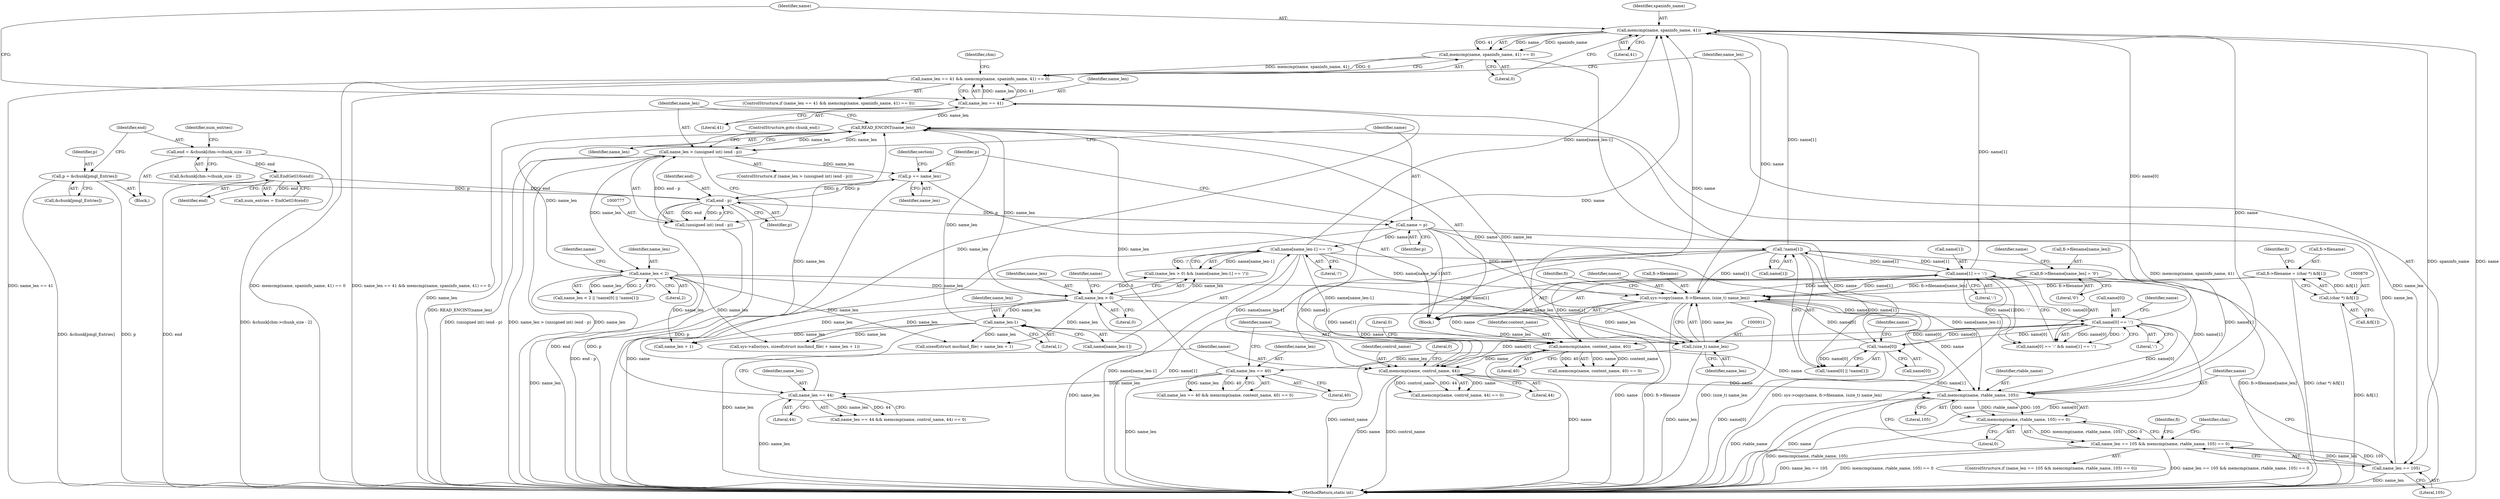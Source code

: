 digraph "0_libmspack_2f084136cfe0d05e5bf5703f3e83c6d955234b4d@API" {
"1000979" [label="(Call,memcmp(name, spaninfo_name, 41))"];
"1000804" [label="(Call,!name[1])"];
"1000782" [label="(Call,name = p)"];
"1000778" [label="(Call,end - p)"];
"1000765" [label="(Call,EndGetI16(end))"];
"1000753" [label="(Call,end = &chunk[chm->chunk_size - 2])"];
"1000747" [label="(Call,p = &chunk[pmgl_Entries])"];
"1000785" [label="(Call,p += name_len)"];
"1000774" [label="(Call,name_len > (unsigned int) (end - p))"];
"1000771" [label="(Call,READ_ENCINT(name_len))"];
"1000995" [label="(Call,name_len == 105)"];
"1000975" [label="(Call,name_len == 41)"];
"1000955" [label="(Call,name_len == 44)"];
"1000935" [label="(Call,name_len == 40)"];
"1000910" [label="(Call,(size_t) name_len)"];
"1000826" [label="(Call,name_len-1)"];
"1000820" [label="(Call,name_len > 0)"];
"1000796" [label="(Call,name_len < 2)"];
"1000776" [label="(Call,(unsigned int) (end - p))"];
"1000927" [label="(Call,name[1] == ':')"];
"1000905" [label="(Call,sys->copy(name, fi->filename, (size_t) name_len))"];
"1000823" [label="(Call,name[name_len-1] == '/')"];
"1000922" [label="(Call,name[0] == ':')"];
"1000800" [label="(Call,!name[0])"];
"1000865" [label="(Call,fi->filename = (char *) &fi[1])"];
"1000869" [label="(Call,(char *) &fi[1])"];
"1000913" [label="(Call,fi->filename[name_len] = '\0')"];
"1000939" [label="(Call,memcmp(name, content_name, 40))"];
"1000959" [label="(Call,memcmp(name, control_name, 44))"];
"1000978" [label="(Call,memcmp(name, spaninfo_name, 41) == 0)"];
"1000974" [label="(Call,name_len == 41 && memcmp(name, spaninfo_name, 41) == 0)"];
"1000999" [label="(Call,memcmp(name, rtable_name, 105))"];
"1000998" [label="(Call,memcmp(name, rtable_name, 105) == 0)"];
"1000994" [label="(Call,name_len == 105 && memcmp(name, rtable_name, 105) == 0)"];
"1000784" [label="(Identifier,p)"];
"1000786" [label="(Identifier,p)"];
"1000927" [label="(Call,name[1] == ':')"];
"1000912" [label="(Identifier,name_len)"];
"1000956" [label="(Identifier,name_len)"];
"1000764" [label="(Identifier,num_entries)"];
"1000994" [label="(Call,name_len == 105 && memcmp(name, rtable_name, 105) == 0)"];
"1000980" [label="(Identifier,name)"];
"1000869" [label="(Call,(char *) &fi[1])"];
"1000801" [label="(Call,name[0])"];
"1000941" [label="(Identifier,content_name)"];
"1000797" [label="(Identifier,name_len)"];
"1000821" [label="(Identifier,name_len)"];
"1000934" [label="(Call,name_len == 40 && memcmp(name, content_name, 40) == 0)"];
"1000782" [label="(Call,name = p)"];
"1000825" [label="(Identifier,name)"];
"1000753" [label="(Call,end = &chunk[chm->chunk_size - 2])"];
"1000820" [label="(Call,name_len > 0)"];
"1000800" [label="(Call,!name[0])"];
"1000916" [label="(Identifier,fi)"];
"1000819" [label="(Call,(name_len > 0) && (name[name_len-1] == '/'))"];
"1000935" [label="(Call,name_len == 40)"];
"1000942" [label="(Literal,40)"];
"1001003" [label="(Literal,0)"];
"1000871" [label="(Call,&fi[1])"];
"1000955" [label="(Call,name_len == 44)"];
"1000789" [label="(Identifier,section)"];
"1000806" [label="(Identifier,name)"];
"1001014" [label="(Identifier,fi)"];
"1000804" [label="(Call,!name[1])"];
"1000937" [label="(Literal,40)"];
"1000938" [label="(Call,memcmp(name, content_name, 40) == 0)"];
"1000773" [label="(ControlStructure,if (name_len > (unsigned int) (end - p)))"];
"1000954" [label="(Call,name_len == 44 && memcmp(name, control_name, 44) == 0)"];
"1000780" [label="(Identifier,p)"];
"1000802" [label="(Identifier,name)"];
"1000852" [label="(Call,name_len + 1)"];
"1000754" [label="(Identifier,end)"];
"1000826" [label="(Call,name_len-1)"];
"1000828" [label="(Literal,1)"];
"1000775" [label="(Identifier,name_len)"];
"1000957" [label="(Literal,44)"];
"1000939" [label="(Call,memcmp(name, content_name, 40))"];
"1000906" [label="(Identifier,name)"];
"1000778" [label="(Call,end - p)"];
"1000795" [label="(Call,name_len < 2 || !name[0] || !name[1])"];
"1000958" [label="(Call,memcmp(name, control_name, 44) == 0)"];
"1000776" [label="(Call,(unsigned int) (end - p))"];
"1001002" [label="(Literal,105)"];
"1000940" [label="(Identifier,name)"];
"1000983" [label="(Literal,0)"];
"1000877" [label="(Identifier,fi)"];
"1000961" [label="(Identifier,control_name)"];
"1000798" [label="(Literal,2)"];
"1000865" [label="(Call,fi->filename = (char *) &fi[1])"];
"1000979" [label="(Call,memcmp(name, spaninfo_name, 41))"];
"1000974" [label="(Call,name_len == 41 && memcmp(name, spaninfo_name, 41) == 0)"];
"1000977" [label="(Literal,41)"];
"1000982" [label="(Literal,41)"];
"1001000" [label="(Identifier,name)"];
"1000905" [label="(Call,sys->copy(name, fi->filename, (size_t) name_len))"];
"1000926" [label="(Literal,':')"];
"1000998" [label="(Call,memcmp(name, rtable_name, 105) == 0)"];
"1000929" [label="(Identifier,name)"];
"1000928" [label="(Call,name[1])"];
"1000805" [label="(Call,name[1])"];
"1000822" [label="(Literal,0)"];
"1000999" [label="(Call,memcmp(name, rtable_name, 105))"];
"1000796" [label="(Call,name_len < 2)"];
"1000975" [label="(Call,name_len == 41)"];
"1000959" [label="(Call,memcmp(name, control_name, 44))"];
"1000914" [label="(Call,fi->filename[name_len])"];
"1000763" [label="(Call,num_entries = EndGetI16(end))"];
"1000943" [label="(Literal,0)"];
"1000919" [label="(Literal,'\0')"];
"1000907" [label="(Call,fi->filename)"];
"1001001" [label="(Identifier,rtable_name)"];
"1000924" [label="(Identifier,name)"];
"1000997" [label="(Literal,105)"];
"1000921" [label="(Call,name[0] == ':' && name[1] == ':')"];
"1000960" [label="(Identifier,name)"];
"1000772" [label="(Identifier,name_len)"];
"1000765" [label="(Call,EndGetI16(end))"];
"1000770" [label="(Block,)"];
"1000913" [label="(Call,fi->filename[name_len] = '\0')"];
"1000847" [label="(Call,sys->alloc(sys, sizeof(struct mschmd_file) + name_len + 1))"];
"1000799" [label="(Call,!name[0] || !name[1])"];
"1000824" [label="(Call,name[name_len-1])"];
"1000978" [label="(Call,memcmp(name, spaninfo_name, 41) == 0)"];
"1000827" [label="(Identifier,name_len)"];
"1000755" [label="(Call,&chunk[chm->chunk_size - 2])"];
"1000981" [label="(Identifier,spaninfo_name)"];
"1000749" [label="(Call,&chunk[pmgl_Entries])"];
"1000687" [label="(Block,)"];
"1000988" [label="(Identifier,chm)"];
"1000936" [label="(Identifier,name_len)"];
"1000922" [label="(Call,name[0] == ':')"];
"1000783" [label="(Identifier,name)"];
"1000995" [label="(Call,name_len == 105)"];
"1000747" [label="(Call,p = &chunk[pmgl_Entries])"];
"1000787" [label="(Identifier,name_len)"];
"1000771" [label="(Call,READ_ENCINT(name_len))"];
"1000996" [label="(Identifier,name_len)"];
"1000781" [label="(ControlStructure,goto chunk_end;)"];
"1000973" [label="(ControlStructure,if (name_len == 41 && memcmp(name, spaninfo_name, 41) == 0))"];
"1000823" [label="(Call,name[name_len-1] == '/')"];
"1000976" [label="(Identifier,name_len)"];
"1000963" [label="(Literal,0)"];
"1000962" [label="(Literal,44)"];
"1000849" [label="(Call,sizeof(struct mschmd_file) + name_len + 1)"];
"1000748" [label="(Identifier,p)"];
"1000866" [label="(Call,fi->filename)"];
"1000774" [label="(Call,name_len > (unsigned int) (end - p))"];
"1000993" [label="(ControlStructure,if (name_len == 105 && memcmp(name, rtable_name, 105) == 0))"];
"1001059" [label="(MethodReturn,static int)"];
"1000931" [label="(Literal,':')"];
"1000829" [label="(Literal,'/')"];
"1000779" [label="(Identifier,end)"];
"1000923" [label="(Call,name[0])"];
"1001008" [label="(Identifier,chm)"];
"1000910" [label="(Call,(size_t) name_len)"];
"1000785" [label="(Call,p += name_len)"];
"1000766" [label="(Identifier,end)"];
"1000979" -> "1000978"  [label="AST: "];
"1000979" -> "1000982"  [label="CFG: "];
"1000980" -> "1000979"  [label="AST: "];
"1000981" -> "1000979"  [label="AST: "];
"1000982" -> "1000979"  [label="AST: "];
"1000983" -> "1000979"  [label="CFG: "];
"1000979" -> "1001059"  [label="DDG: spaninfo_name"];
"1000979" -> "1001059"  [label="DDG: name"];
"1000979" -> "1000978"  [label="DDG: name"];
"1000979" -> "1000978"  [label="DDG: spaninfo_name"];
"1000979" -> "1000978"  [label="DDG: 41"];
"1000804" -> "1000979"  [label="DDG: name[1]"];
"1000939" -> "1000979"  [label="DDG: name"];
"1000922" -> "1000979"  [label="DDG: name[0]"];
"1000959" -> "1000979"  [label="DDG: name"];
"1000927" -> "1000979"  [label="DDG: name[1]"];
"1000823" -> "1000979"  [label="DDG: name[name_len-1]"];
"1000905" -> "1000979"  [label="DDG: name"];
"1000979" -> "1000999"  [label="DDG: name"];
"1000804" -> "1000799"  [label="AST: "];
"1000804" -> "1000805"  [label="CFG: "];
"1000805" -> "1000804"  [label="AST: "];
"1000799" -> "1000804"  [label="CFG: "];
"1000804" -> "1001059"  [label="DDG: name[1]"];
"1000804" -> "1000799"  [label="DDG: name[1]"];
"1000782" -> "1000804"  [label="DDG: name"];
"1000927" -> "1000804"  [label="DDG: name[1]"];
"1000804" -> "1000905"  [label="DDG: name[1]"];
"1000804" -> "1000927"  [label="DDG: name[1]"];
"1000804" -> "1000939"  [label="DDG: name[1]"];
"1000804" -> "1000959"  [label="DDG: name[1]"];
"1000804" -> "1000999"  [label="DDG: name[1]"];
"1000782" -> "1000770"  [label="AST: "];
"1000782" -> "1000784"  [label="CFG: "];
"1000783" -> "1000782"  [label="AST: "];
"1000784" -> "1000782"  [label="AST: "];
"1000786" -> "1000782"  [label="CFG: "];
"1000782" -> "1001059"  [label="DDG: name"];
"1000778" -> "1000782"  [label="DDG: p"];
"1000782" -> "1000800"  [label="DDG: name"];
"1000782" -> "1000823"  [label="DDG: name"];
"1000782" -> "1000905"  [label="DDG: name"];
"1000778" -> "1000776"  [label="AST: "];
"1000778" -> "1000780"  [label="CFG: "];
"1000779" -> "1000778"  [label="AST: "];
"1000780" -> "1000778"  [label="AST: "];
"1000776" -> "1000778"  [label="CFG: "];
"1000778" -> "1001059"  [label="DDG: p"];
"1000778" -> "1001059"  [label="DDG: end"];
"1000778" -> "1000776"  [label="DDG: end"];
"1000778" -> "1000776"  [label="DDG: p"];
"1000765" -> "1000778"  [label="DDG: end"];
"1000747" -> "1000778"  [label="DDG: p"];
"1000785" -> "1000778"  [label="DDG: p"];
"1000778" -> "1000785"  [label="DDG: p"];
"1000765" -> "1000763"  [label="AST: "];
"1000765" -> "1000766"  [label="CFG: "];
"1000766" -> "1000765"  [label="AST: "];
"1000763" -> "1000765"  [label="CFG: "];
"1000765" -> "1001059"  [label="DDG: end"];
"1000765" -> "1000763"  [label="DDG: end"];
"1000753" -> "1000765"  [label="DDG: end"];
"1000753" -> "1000687"  [label="AST: "];
"1000753" -> "1000755"  [label="CFG: "];
"1000754" -> "1000753"  [label="AST: "];
"1000755" -> "1000753"  [label="AST: "];
"1000764" -> "1000753"  [label="CFG: "];
"1000753" -> "1001059"  [label="DDG: &chunk[chm->chunk_size - 2]"];
"1000747" -> "1000687"  [label="AST: "];
"1000747" -> "1000749"  [label="CFG: "];
"1000748" -> "1000747"  [label="AST: "];
"1000749" -> "1000747"  [label="AST: "];
"1000754" -> "1000747"  [label="CFG: "];
"1000747" -> "1001059"  [label="DDG: p"];
"1000747" -> "1001059"  [label="DDG: &chunk[pmgl_Entries]"];
"1000785" -> "1000770"  [label="AST: "];
"1000785" -> "1000787"  [label="CFG: "];
"1000786" -> "1000785"  [label="AST: "];
"1000787" -> "1000785"  [label="AST: "];
"1000789" -> "1000785"  [label="CFG: "];
"1000785" -> "1001059"  [label="DDG: p"];
"1000774" -> "1000785"  [label="DDG: name_len"];
"1000774" -> "1000773"  [label="AST: "];
"1000774" -> "1000776"  [label="CFG: "];
"1000775" -> "1000774"  [label="AST: "];
"1000776" -> "1000774"  [label="AST: "];
"1000781" -> "1000774"  [label="CFG: "];
"1000783" -> "1000774"  [label="CFG: "];
"1000774" -> "1001059"  [label="DDG: (unsigned int) (end - p)"];
"1000774" -> "1001059"  [label="DDG: name_len > (unsigned int) (end - p)"];
"1000774" -> "1001059"  [label="DDG: name_len"];
"1000774" -> "1000771"  [label="DDG: name_len"];
"1000771" -> "1000774"  [label="DDG: name_len"];
"1000776" -> "1000774"  [label="DDG: end - p"];
"1000774" -> "1000796"  [label="DDG: name_len"];
"1000771" -> "1000770"  [label="AST: "];
"1000771" -> "1000772"  [label="CFG: "];
"1000772" -> "1000771"  [label="AST: "];
"1000775" -> "1000771"  [label="CFG: "];
"1000771" -> "1001059"  [label="DDG: READ_ENCINT(name_len)"];
"1000995" -> "1000771"  [label="DDG: name_len"];
"1000910" -> "1000771"  [label="DDG: name_len"];
"1000975" -> "1000771"  [label="DDG: name_len"];
"1000955" -> "1000771"  [label="DDG: name_len"];
"1000935" -> "1000771"  [label="DDG: name_len"];
"1000826" -> "1000771"  [label="DDG: name_len"];
"1000820" -> "1000771"  [label="DDG: name_len"];
"1000796" -> "1000771"  [label="DDG: name_len"];
"1000995" -> "1000994"  [label="AST: "];
"1000995" -> "1000997"  [label="CFG: "];
"1000996" -> "1000995"  [label="AST: "];
"1000997" -> "1000995"  [label="AST: "];
"1001000" -> "1000995"  [label="CFG: "];
"1000994" -> "1000995"  [label="CFG: "];
"1000995" -> "1001059"  [label="DDG: name_len"];
"1000995" -> "1000994"  [label="DDG: name_len"];
"1000995" -> "1000994"  [label="DDG: 105"];
"1000975" -> "1000995"  [label="DDG: name_len"];
"1000975" -> "1000974"  [label="AST: "];
"1000975" -> "1000977"  [label="CFG: "];
"1000976" -> "1000975"  [label="AST: "];
"1000977" -> "1000975"  [label="AST: "];
"1000980" -> "1000975"  [label="CFG: "];
"1000974" -> "1000975"  [label="CFG: "];
"1000975" -> "1001059"  [label="DDG: name_len"];
"1000975" -> "1000974"  [label="DDG: name_len"];
"1000975" -> "1000974"  [label="DDG: 41"];
"1000955" -> "1000975"  [label="DDG: name_len"];
"1000955" -> "1000954"  [label="AST: "];
"1000955" -> "1000957"  [label="CFG: "];
"1000956" -> "1000955"  [label="AST: "];
"1000957" -> "1000955"  [label="AST: "];
"1000960" -> "1000955"  [label="CFG: "];
"1000954" -> "1000955"  [label="CFG: "];
"1000955" -> "1001059"  [label="DDG: name_len"];
"1000955" -> "1000954"  [label="DDG: name_len"];
"1000955" -> "1000954"  [label="DDG: 44"];
"1000935" -> "1000955"  [label="DDG: name_len"];
"1000935" -> "1000934"  [label="AST: "];
"1000935" -> "1000937"  [label="CFG: "];
"1000936" -> "1000935"  [label="AST: "];
"1000937" -> "1000935"  [label="AST: "];
"1000940" -> "1000935"  [label="CFG: "];
"1000934" -> "1000935"  [label="CFG: "];
"1000935" -> "1001059"  [label="DDG: name_len"];
"1000935" -> "1000934"  [label="DDG: name_len"];
"1000935" -> "1000934"  [label="DDG: 40"];
"1000910" -> "1000935"  [label="DDG: name_len"];
"1000910" -> "1000905"  [label="AST: "];
"1000910" -> "1000912"  [label="CFG: "];
"1000911" -> "1000910"  [label="AST: "];
"1000912" -> "1000910"  [label="AST: "];
"1000905" -> "1000910"  [label="CFG: "];
"1000910" -> "1001059"  [label="DDG: name_len"];
"1000910" -> "1000905"  [label="DDG: name_len"];
"1000826" -> "1000910"  [label="DDG: name_len"];
"1000820" -> "1000910"  [label="DDG: name_len"];
"1000796" -> "1000910"  [label="DDG: name_len"];
"1000826" -> "1000824"  [label="AST: "];
"1000826" -> "1000828"  [label="CFG: "];
"1000827" -> "1000826"  [label="AST: "];
"1000828" -> "1000826"  [label="AST: "];
"1000824" -> "1000826"  [label="CFG: "];
"1000826" -> "1001059"  [label="DDG: name_len"];
"1000820" -> "1000826"  [label="DDG: name_len"];
"1000826" -> "1000847"  [label="DDG: name_len"];
"1000826" -> "1000849"  [label="DDG: name_len"];
"1000826" -> "1000852"  [label="DDG: name_len"];
"1000820" -> "1000819"  [label="AST: "];
"1000820" -> "1000822"  [label="CFG: "];
"1000821" -> "1000820"  [label="AST: "];
"1000822" -> "1000820"  [label="AST: "];
"1000825" -> "1000820"  [label="CFG: "];
"1000819" -> "1000820"  [label="CFG: "];
"1000820" -> "1001059"  [label="DDG: name_len"];
"1000820" -> "1000819"  [label="DDG: name_len"];
"1000820" -> "1000819"  [label="DDG: 0"];
"1000796" -> "1000820"  [label="DDG: name_len"];
"1000820" -> "1000847"  [label="DDG: name_len"];
"1000820" -> "1000849"  [label="DDG: name_len"];
"1000820" -> "1000852"  [label="DDG: name_len"];
"1000796" -> "1000795"  [label="AST: "];
"1000796" -> "1000798"  [label="CFG: "];
"1000797" -> "1000796"  [label="AST: "];
"1000798" -> "1000796"  [label="AST: "];
"1000802" -> "1000796"  [label="CFG: "];
"1000795" -> "1000796"  [label="CFG: "];
"1000796" -> "1001059"  [label="DDG: name_len"];
"1000796" -> "1000795"  [label="DDG: name_len"];
"1000796" -> "1000795"  [label="DDG: 2"];
"1000796" -> "1000847"  [label="DDG: name_len"];
"1000796" -> "1000849"  [label="DDG: name_len"];
"1000796" -> "1000852"  [label="DDG: name_len"];
"1000777" -> "1000776"  [label="AST: "];
"1000776" -> "1001059"  [label="DDG: end - p"];
"1000927" -> "1000921"  [label="AST: "];
"1000927" -> "1000931"  [label="CFG: "];
"1000928" -> "1000927"  [label="AST: "];
"1000931" -> "1000927"  [label="AST: "];
"1000921" -> "1000927"  [label="CFG: "];
"1000927" -> "1001059"  [label="DDG: name[1]"];
"1000927" -> "1000905"  [label="DDG: name[1]"];
"1000927" -> "1000921"  [label="DDG: name[1]"];
"1000927" -> "1000921"  [label="DDG: ':'"];
"1000905" -> "1000927"  [label="DDG: name"];
"1000927" -> "1000939"  [label="DDG: name[1]"];
"1000927" -> "1000959"  [label="DDG: name[1]"];
"1000927" -> "1000999"  [label="DDG: name[1]"];
"1000905" -> "1000770"  [label="AST: "];
"1000906" -> "1000905"  [label="AST: "];
"1000907" -> "1000905"  [label="AST: "];
"1000916" -> "1000905"  [label="CFG: "];
"1000905" -> "1001059"  [label="DDG: sys->copy(name, fi->filename, (size_t) name_len)"];
"1000905" -> "1001059"  [label="DDG: name"];
"1000905" -> "1001059"  [label="DDG: fi->filename"];
"1000905" -> "1001059"  [label="DDG: (size_t) name_len"];
"1000823" -> "1000905"  [label="DDG: name[name_len-1]"];
"1000922" -> "1000905"  [label="DDG: name[0]"];
"1000800" -> "1000905"  [label="DDG: name[0]"];
"1000865" -> "1000905"  [label="DDG: fi->filename"];
"1000913" -> "1000905"  [label="DDG: fi->filename[name_len]"];
"1000905" -> "1000922"  [label="DDG: name"];
"1000905" -> "1000939"  [label="DDG: name"];
"1000905" -> "1000959"  [label="DDG: name"];
"1000905" -> "1000999"  [label="DDG: name"];
"1000823" -> "1000819"  [label="AST: "];
"1000823" -> "1000829"  [label="CFG: "];
"1000824" -> "1000823"  [label="AST: "];
"1000829" -> "1000823"  [label="AST: "];
"1000819" -> "1000823"  [label="CFG: "];
"1000823" -> "1001059"  [label="DDG: name[name_len-1]"];
"1000823" -> "1000819"  [label="DDG: name[name_len-1]"];
"1000823" -> "1000819"  [label="DDG: '/'"];
"1000823" -> "1000939"  [label="DDG: name[name_len-1]"];
"1000823" -> "1000959"  [label="DDG: name[name_len-1]"];
"1000823" -> "1000999"  [label="DDG: name[name_len-1]"];
"1000922" -> "1000921"  [label="AST: "];
"1000922" -> "1000926"  [label="CFG: "];
"1000923" -> "1000922"  [label="AST: "];
"1000926" -> "1000922"  [label="AST: "];
"1000929" -> "1000922"  [label="CFG: "];
"1000921" -> "1000922"  [label="CFG: "];
"1000922" -> "1001059"  [label="DDG: name[0]"];
"1000922" -> "1000800"  [label="DDG: name[0]"];
"1000922" -> "1000921"  [label="DDG: name[0]"];
"1000922" -> "1000921"  [label="DDG: ':'"];
"1000800" -> "1000922"  [label="DDG: name[0]"];
"1000922" -> "1000939"  [label="DDG: name[0]"];
"1000922" -> "1000959"  [label="DDG: name[0]"];
"1000922" -> "1000999"  [label="DDG: name[0]"];
"1000800" -> "1000799"  [label="AST: "];
"1000800" -> "1000801"  [label="CFG: "];
"1000801" -> "1000800"  [label="AST: "];
"1000806" -> "1000800"  [label="CFG: "];
"1000799" -> "1000800"  [label="CFG: "];
"1000800" -> "1001059"  [label="DDG: name[0]"];
"1000800" -> "1000799"  [label="DDG: name[0]"];
"1000865" -> "1000770"  [label="AST: "];
"1000865" -> "1000869"  [label="CFG: "];
"1000866" -> "1000865"  [label="AST: "];
"1000869" -> "1000865"  [label="AST: "];
"1000877" -> "1000865"  [label="CFG: "];
"1000865" -> "1001059"  [label="DDG: (char *) &fi[1]"];
"1000869" -> "1000865"  [label="DDG: &fi[1]"];
"1000869" -> "1000871"  [label="CFG: "];
"1000870" -> "1000869"  [label="AST: "];
"1000871" -> "1000869"  [label="AST: "];
"1000869" -> "1001059"  [label="DDG: &fi[1]"];
"1000913" -> "1000770"  [label="AST: "];
"1000913" -> "1000919"  [label="CFG: "];
"1000914" -> "1000913"  [label="AST: "];
"1000919" -> "1000913"  [label="AST: "];
"1000924" -> "1000913"  [label="CFG: "];
"1000913" -> "1001059"  [label="DDG: fi->filename[name_len]"];
"1000939" -> "1000938"  [label="AST: "];
"1000939" -> "1000942"  [label="CFG: "];
"1000940" -> "1000939"  [label="AST: "];
"1000941" -> "1000939"  [label="AST: "];
"1000942" -> "1000939"  [label="AST: "];
"1000943" -> "1000939"  [label="CFG: "];
"1000939" -> "1001059"  [label="DDG: content_name"];
"1000939" -> "1001059"  [label="DDG: name"];
"1000939" -> "1000938"  [label="DDG: name"];
"1000939" -> "1000938"  [label="DDG: content_name"];
"1000939" -> "1000938"  [label="DDG: 40"];
"1000939" -> "1000959"  [label="DDG: name"];
"1000939" -> "1000999"  [label="DDG: name"];
"1000959" -> "1000958"  [label="AST: "];
"1000959" -> "1000962"  [label="CFG: "];
"1000960" -> "1000959"  [label="AST: "];
"1000961" -> "1000959"  [label="AST: "];
"1000962" -> "1000959"  [label="AST: "];
"1000963" -> "1000959"  [label="CFG: "];
"1000959" -> "1001059"  [label="DDG: control_name"];
"1000959" -> "1001059"  [label="DDG: name"];
"1000959" -> "1000958"  [label="DDG: name"];
"1000959" -> "1000958"  [label="DDG: control_name"];
"1000959" -> "1000958"  [label="DDG: 44"];
"1000959" -> "1000999"  [label="DDG: name"];
"1000978" -> "1000974"  [label="AST: "];
"1000978" -> "1000983"  [label="CFG: "];
"1000983" -> "1000978"  [label="AST: "];
"1000974" -> "1000978"  [label="CFG: "];
"1000978" -> "1001059"  [label="DDG: memcmp(name, spaninfo_name, 41)"];
"1000978" -> "1000974"  [label="DDG: memcmp(name, spaninfo_name, 41)"];
"1000978" -> "1000974"  [label="DDG: 0"];
"1000974" -> "1000973"  [label="AST: "];
"1000988" -> "1000974"  [label="CFG: "];
"1000996" -> "1000974"  [label="CFG: "];
"1000974" -> "1001059"  [label="DDG: name_len == 41 && memcmp(name, spaninfo_name, 41) == 0"];
"1000974" -> "1001059"  [label="DDG: name_len == 41"];
"1000974" -> "1001059"  [label="DDG: memcmp(name, spaninfo_name, 41) == 0"];
"1000999" -> "1000998"  [label="AST: "];
"1000999" -> "1001002"  [label="CFG: "];
"1001000" -> "1000999"  [label="AST: "];
"1001001" -> "1000999"  [label="AST: "];
"1001002" -> "1000999"  [label="AST: "];
"1001003" -> "1000999"  [label="CFG: "];
"1000999" -> "1001059"  [label="DDG: rtable_name"];
"1000999" -> "1001059"  [label="DDG: name"];
"1000999" -> "1000998"  [label="DDG: name"];
"1000999" -> "1000998"  [label="DDG: rtable_name"];
"1000999" -> "1000998"  [label="DDG: 105"];
"1000998" -> "1000994"  [label="AST: "];
"1000998" -> "1001003"  [label="CFG: "];
"1001003" -> "1000998"  [label="AST: "];
"1000994" -> "1000998"  [label="CFG: "];
"1000998" -> "1001059"  [label="DDG: memcmp(name, rtable_name, 105)"];
"1000998" -> "1000994"  [label="DDG: memcmp(name, rtable_name, 105)"];
"1000998" -> "1000994"  [label="DDG: 0"];
"1000994" -> "1000993"  [label="AST: "];
"1001008" -> "1000994"  [label="CFG: "];
"1001014" -> "1000994"  [label="CFG: "];
"1000994" -> "1001059"  [label="DDG: memcmp(name, rtable_name, 105) == 0"];
"1000994" -> "1001059"  [label="DDG: name_len == 105 && memcmp(name, rtable_name, 105) == 0"];
"1000994" -> "1001059"  [label="DDG: name_len == 105"];
}
